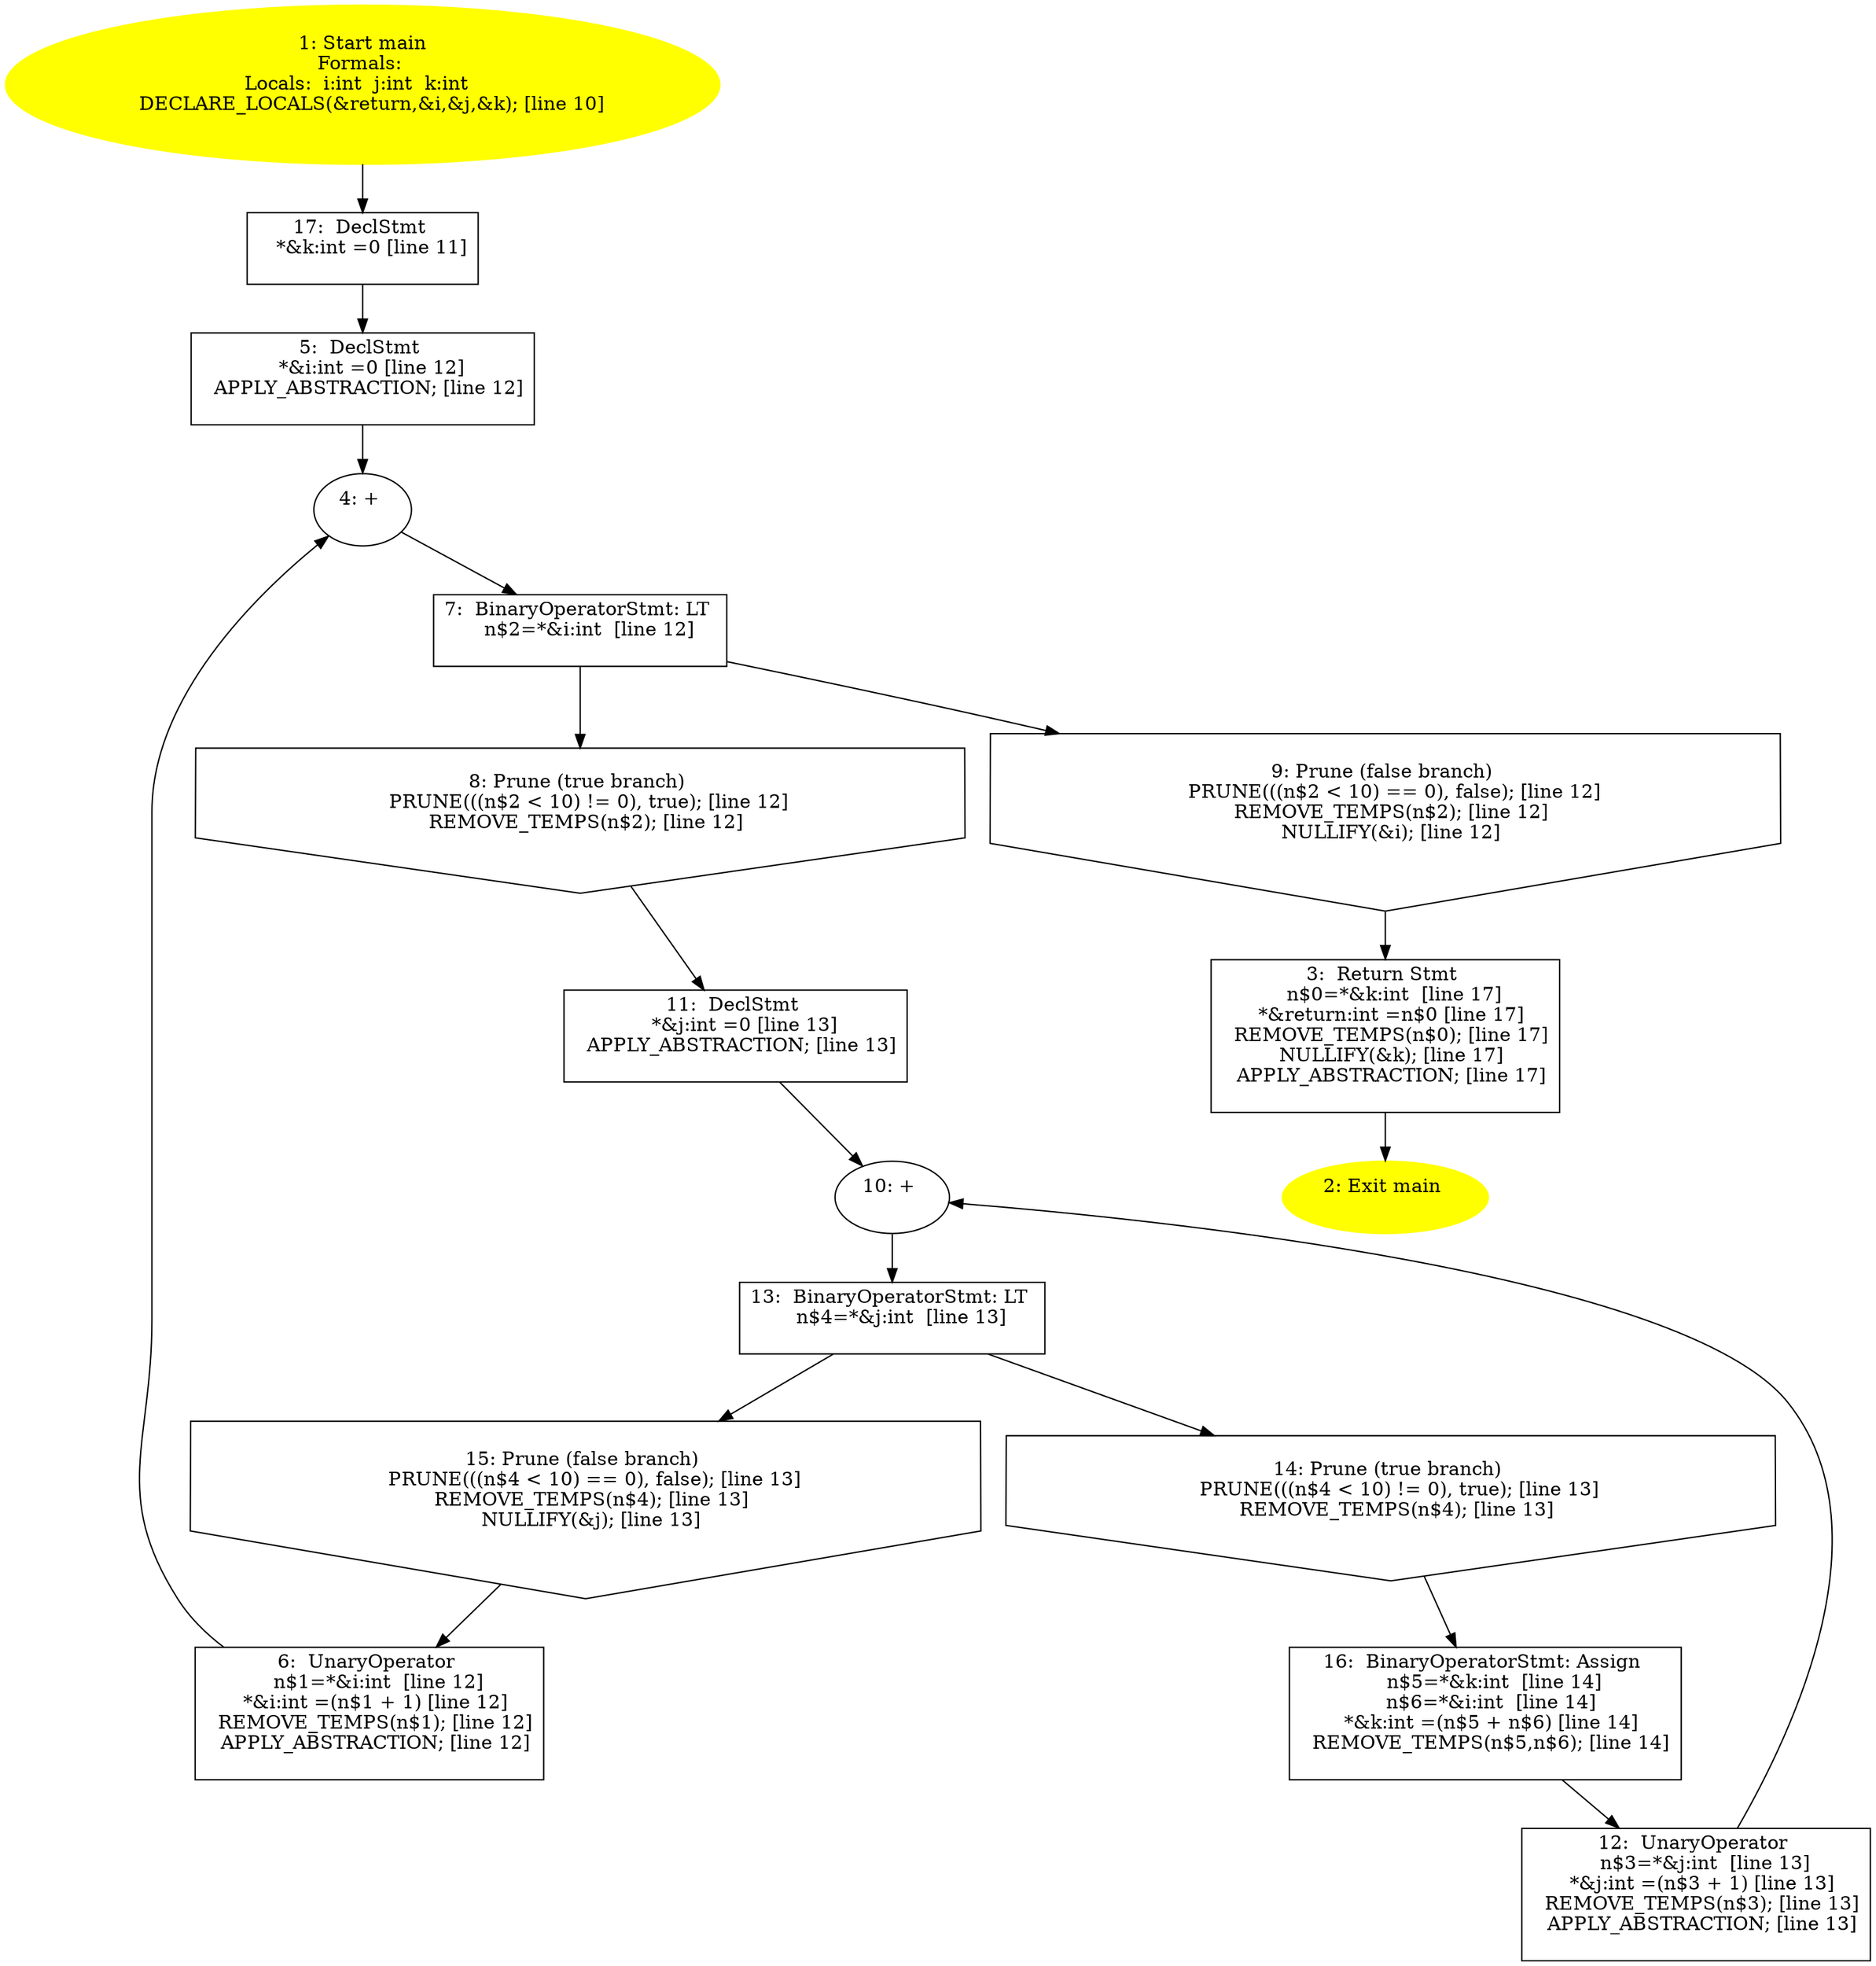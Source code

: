 /* @generated */
digraph iCFG {
17 [label="17:  DeclStmt \n   *&k:int =0 [line 11]\n " shape="box"]
	

	 17 -> 5 ;
16 [label="16:  BinaryOperatorStmt: Assign \n   n$5=*&k:int  [line 14]\n  n$6=*&i:int  [line 14]\n  *&k:int =(n$5 + n$6) [line 14]\n  REMOVE_TEMPS(n$5,n$6); [line 14]\n " shape="box"]
	

	 16 -> 12 ;
15 [label="15: Prune (false branch) \n   PRUNE(((n$4 < 10) == 0), false); [line 13]\n  REMOVE_TEMPS(n$4); [line 13]\n  NULLIFY(&j); [line 13]\n " shape="invhouse"]
	

	 15 -> 6 ;
14 [label="14: Prune (true branch) \n   PRUNE(((n$4 < 10) != 0), true); [line 13]\n  REMOVE_TEMPS(n$4); [line 13]\n " shape="invhouse"]
	

	 14 -> 16 ;
13 [label="13:  BinaryOperatorStmt: LT \n   n$4=*&j:int  [line 13]\n " shape="box"]
	

	 13 -> 14 ;
	 13 -> 15 ;
12 [label="12:  UnaryOperator \n   n$3=*&j:int  [line 13]\n  *&j:int =(n$3 + 1) [line 13]\n  REMOVE_TEMPS(n$3); [line 13]\n  APPLY_ABSTRACTION; [line 13]\n " shape="box"]
	

	 12 -> 10 ;
11 [label="11:  DeclStmt \n   *&j:int =0 [line 13]\n  APPLY_ABSTRACTION; [line 13]\n " shape="box"]
	

	 11 -> 10 ;
10 [label="10: + \n  " ]
	

	 10 -> 13 ;
9 [label="9: Prune (false branch) \n   PRUNE(((n$2 < 10) == 0), false); [line 12]\n  REMOVE_TEMPS(n$2); [line 12]\n  NULLIFY(&i); [line 12]\n " shape="invhouse"]
	

	 9 -> 3 ;
8 [label="8: Prune (true branch) \n   PRUNE(((n$2 < 10) != 0), true); [line 12]\n  REMOVE_TEMPS(n$2); [line 12]\n " shape="invhouse"]
	

	 8 -> 11 ;
7 [label="7:  BinaryOperatorStmt: LT \n   n$2=*&i:int  [line 12]\n " shape="box"]
	

	 7 -> 8 ;
	 7 -> 9 ;
6 [label="6:  UnaryOperator \n   n$1=*&i:int  [line 12]\n  *&i:int =(n$1 + 1) [line 12]\n  REMOVE_TEMPS(n$1); [line 12]\n  APPLY_ABSTRACTION; [line 12]\n " shape="box"]
	

	 6 -> 4 ;
5 [label="5:  DeclStmt \n   *&i:int =0 [line 12]\n  APPLY_ABSTRACTION; [line 12]\n " shape="box"]
	

	 5 -> 4 ;
4 [label="4: + \n  " ]
	

	 4 -> 7 ;
3 [label="3:  Return Stmt \n   n$0=*&k:int  [line 17]\n  *&return:int =n$0 [line 17]\n  REMOVE_TEMPS(n$0); [line 17]\n  NULLIFY(&k); [line 17]\n  APPLY_ABSTRACTION; [line 17]\n " shape="box"]
	

	 3 -> 2 ;
2 [label="2: Exit main \n  " color=yellow style=filled]
	

1 [label="1: Start main\nFormals: \nLocals:  i:int  j:int  k:int  \n   DECLARE_LOCALS(&return,&i,&j,&k); [line 10]\n " color=yellow style=filled]
	

	 1 -> 17 ;
}
